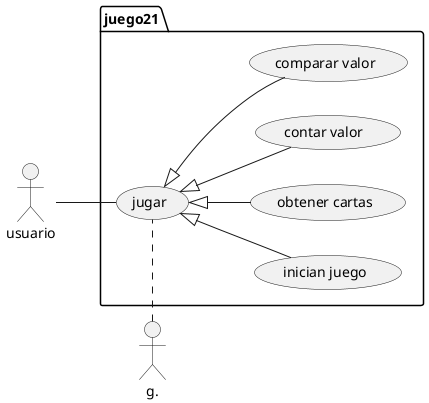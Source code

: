 @startuml

left to right direction
actor usuario as g

package juego21{
    usecase "jugar" as UC1
    usecase "inician juego" as UC2
    usecase "obtener cartas" as UC3
    usecase "contar valor "as UC4
    usecase "comparar valor" as UC5

}

g--UC1
UC1<|--UC2
UC1<|--UC3
UC1<|--UC4
UC1<|--UC5
g..UC1
@enduml